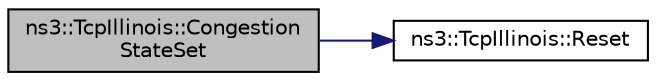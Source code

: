 digraph "ns3::TcpIllinois::CongestionStateSet"
{
 // LATEX_PDF_SIZE
  edge [fontname="Helvetica",fontsize="10",labelfontname="Helvetica",labelfontsize="10"];
  node [fontname="Helvetica",fontsize="10",shape=record];
  rankdir="LR";
  Node1 [label="ns3::TcpIllinois::Congestion\lStateSet",height=0.2,width=0.4,color="black", fillcolor="grey75", style="filled", fontcolor="black",tooltip="Reset Illinois parameters to default values upon a loss."];
  Node1 -> Node2 [color="midnightblue",fontsize="10",style="solid",fontname="Helvetica"];
  Node2 [label="ns3::TcpIllinois::Reset",height=0.2,width=0.4,color="black", fillcolor="white", style="filled",URL="$classns3_1_1_tcp_illinois.html#adf4b3324f0d026515758691b036483ed",tooltip="Reset Illinois parameters."];
}
